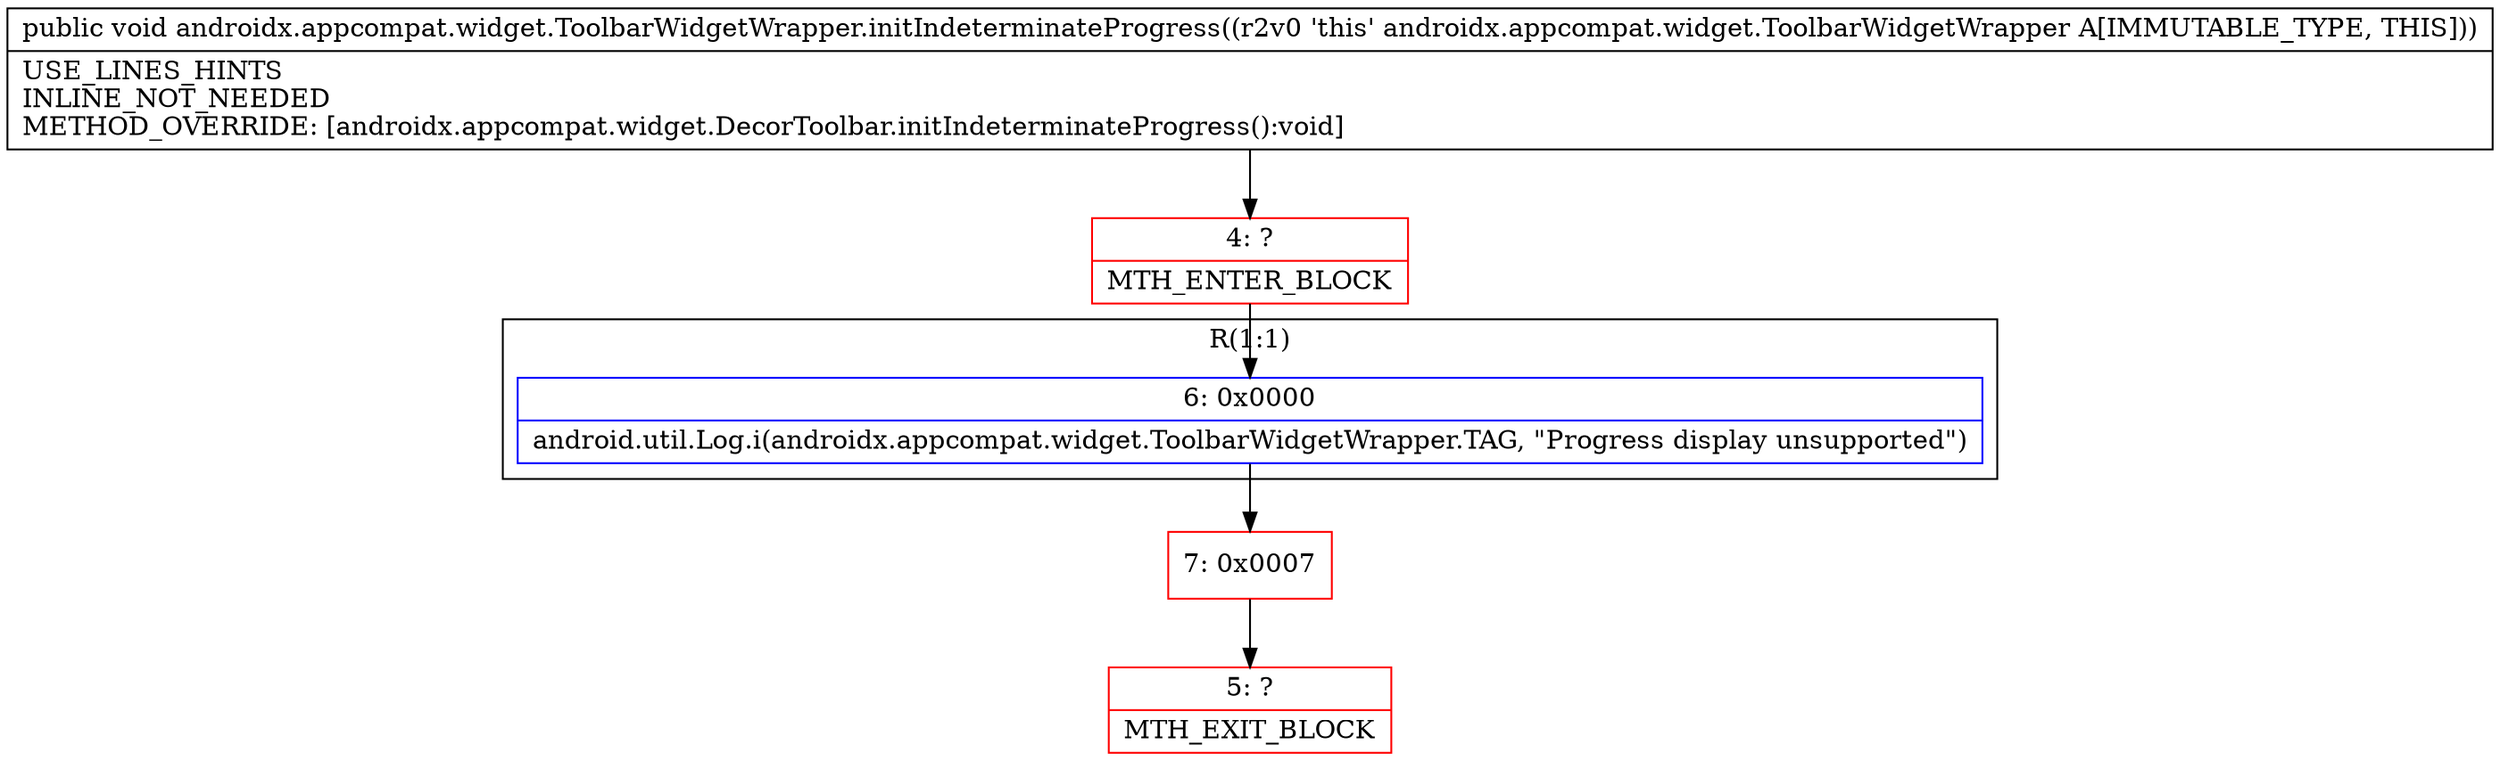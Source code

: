 digraph "CFG forandroidx.appcompat.widget.ToolbarWidgetWrapper.initIndeterminateProgress()V" {
subgraph cluster_Region_570186086 {
label = "R(1:1)";
node [shape=record,color=blue];
Node_6 [shape=record,label="{6\:\ 0x0000|android.util.Log.i(androidx.appcompat.widget.ToolbarWidgetWrapper.TAG, \"Progress display unsupported\")\l}"];
}
Node_4 [shape=record,color=red,label="{4\:\ ?|MTH_ENTER_BLOCK\l}"];
Node_7 [shape=record,color=red,label="{7\:\ 0x0007}"];
Node_5 [shape=record,color=red,label="{5\:\ ?|MTH_EXIT_BLOCK\l}"];
MethodNode[shape=record,label="{public void androidx.appcompat.widget.ToolbarWidgetWrapper.initIndeterminateProgress((r2v0 'this' androidx.appcompat.widget.ToolbarWidgetWrapper A[IMMUTABLE_TYPE, THIS]))  | USE_LINES_HINTS\lINLINE_NOT_NEEDED\lMETHOD_OVERRIDE: [androidx.appcompat.widget.DecorToolbar.initIndeterminateProgress():void]\l}"];
MethodNode -> Node_4;Node_6 -> Node_7;
Node_4 -> Node_6;
Node_7 -> Node_5;
}

